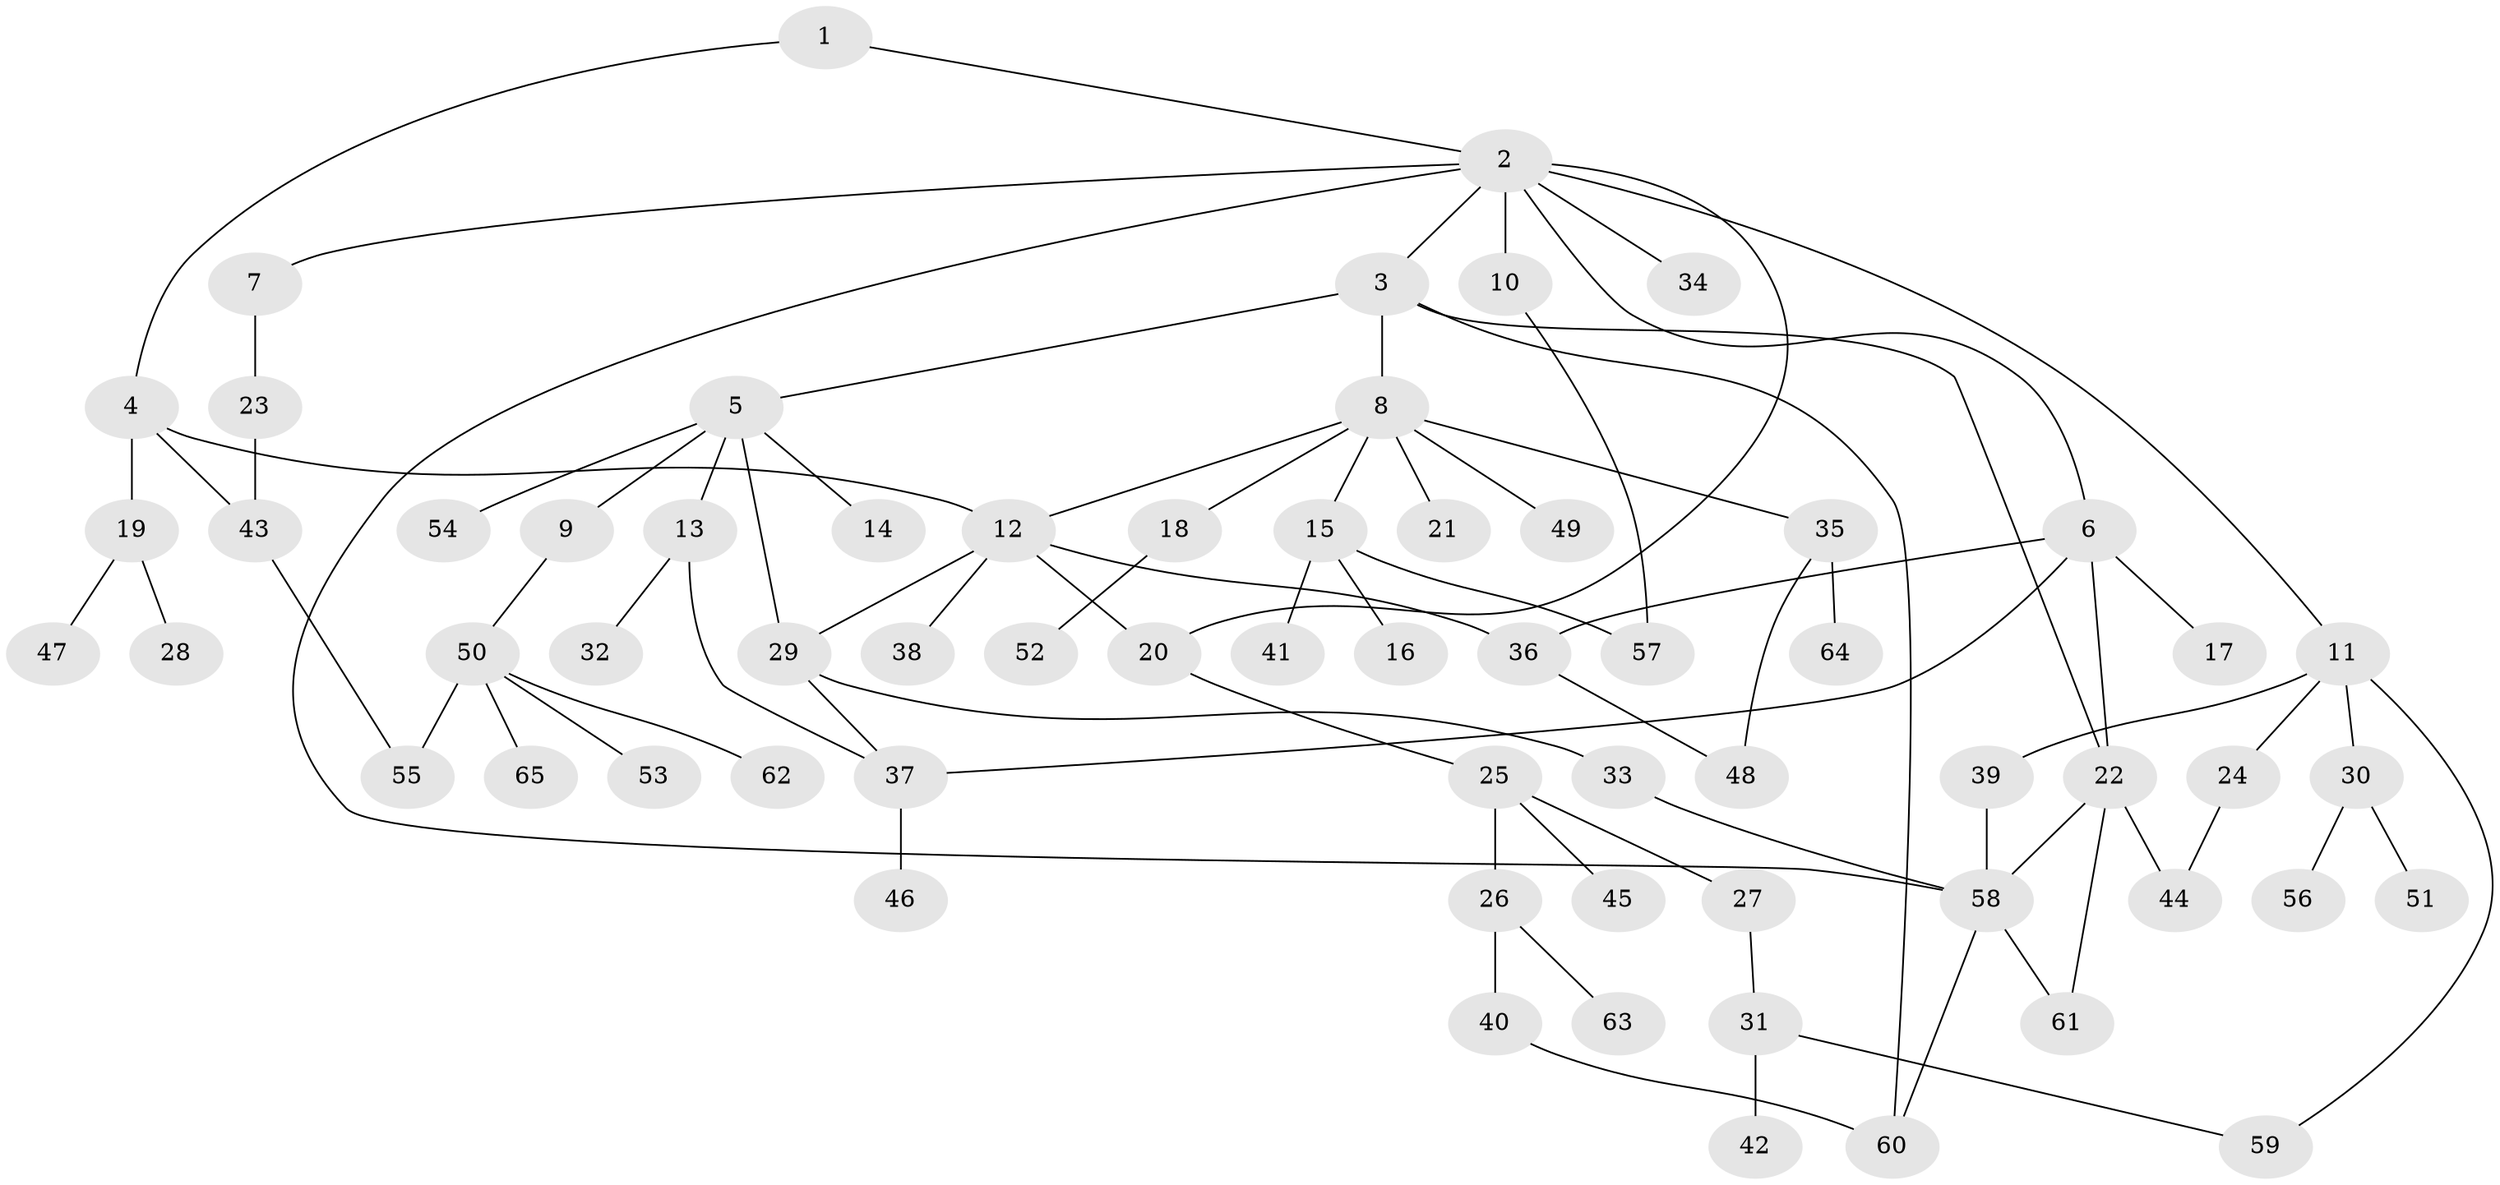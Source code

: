 // Generated by graph-tools (version 1.1) at 2025/42/03/09/25 04:42:36]
// undirected, 65 vertices, 83 edges
graph export_dot {
graph [start="1"]
  node [color=gray90,style=filled];
  1;
  2;
  3;
  4;
  5;
  6;
  7;
  8;
  9;
  10;
  11;
  12;
  13;
  14;
  15;
  16;
  17;
  18;
  19;
  20;
  21;
  22;
  23;
  24;
  25;
  26;
  27;
  28;
  29;
  30;
  31;
  32;
  33;
  34;
  35;
  36;
  37;
  38;
  39;
  40;
  41;
  42;
  43;
  44;
  45;
  46;
  47;
  48;
  49;
  50;
  51;
  52;
  53;
  54;
  55;
  56;
  57;
  58;
  59;
  60;
  61;
  62;
  63;
  64;
  65;
  1 -- 2;
  1 -- 4;
  2 -- 3;
  2 -- 6;
  2 -- 7;
  2 -- 10;
  2 -- 11;
  2 -- 34;
  2 -- 58;
  2 -- 20;
  3 -- 5;
  3 -- 8;
  3 -- 22;
  3 -- 60;
  4 -- 19;
  4 -- 43;
  4 -- 12;
  5 -- 9;
  5 -- 13;
  5 -- 14;
  5 -- 54;
  5 -- 29;
  6 -- 17;
  6 -- 22;
  6 -- 37;
  6 -- 36;
  7 -- 23;
  8 -- 12;
  8 -- 15;
  8 -- 18;
  8 -- 21;
  8 -- 35;
  8 -- 49;
  9 -- 50;
  10 -- 57;
  11 -- 24;
  11 -- 30;
  11 -- 39;
  11 -- 59;
  12 -- 20;
  12 -- 29;
  12 -- 36;
  12 -- 38;
  13 -- 32;
  13 -- 37;
  15 -- 16;
  15 -- 41;
  15 -- 57;
  18 -- 52;
  19 -- 28;
  19 -- 47;
  20 -- 25;
  22 -- 61;
  22 -- 58;
  22 -- 44;
  23 -- 43;
  24 -- 44;
  25 -- 26;
  25 -- 27;
  25 -- 45;
  26 -- 40;
  26 -- 63;
  27 -- 31;
  29 -- 33;
  29 -- 37;
  30 -- 51;
  30 -- 56;
  31 -- 42;
  31 -- 59;
  33 -- 58;
  35 -- 48;
  35 -- 64;
  36 -- 48;
  37 -- 46;
  39 -- 58;
  40 -- 60;
  43 -- 55;
  50 -- 53;
  50 -- 55;
  50 -- 62;
  50 -- 65;
  58 -- 60;
  58 -- 61;
}
